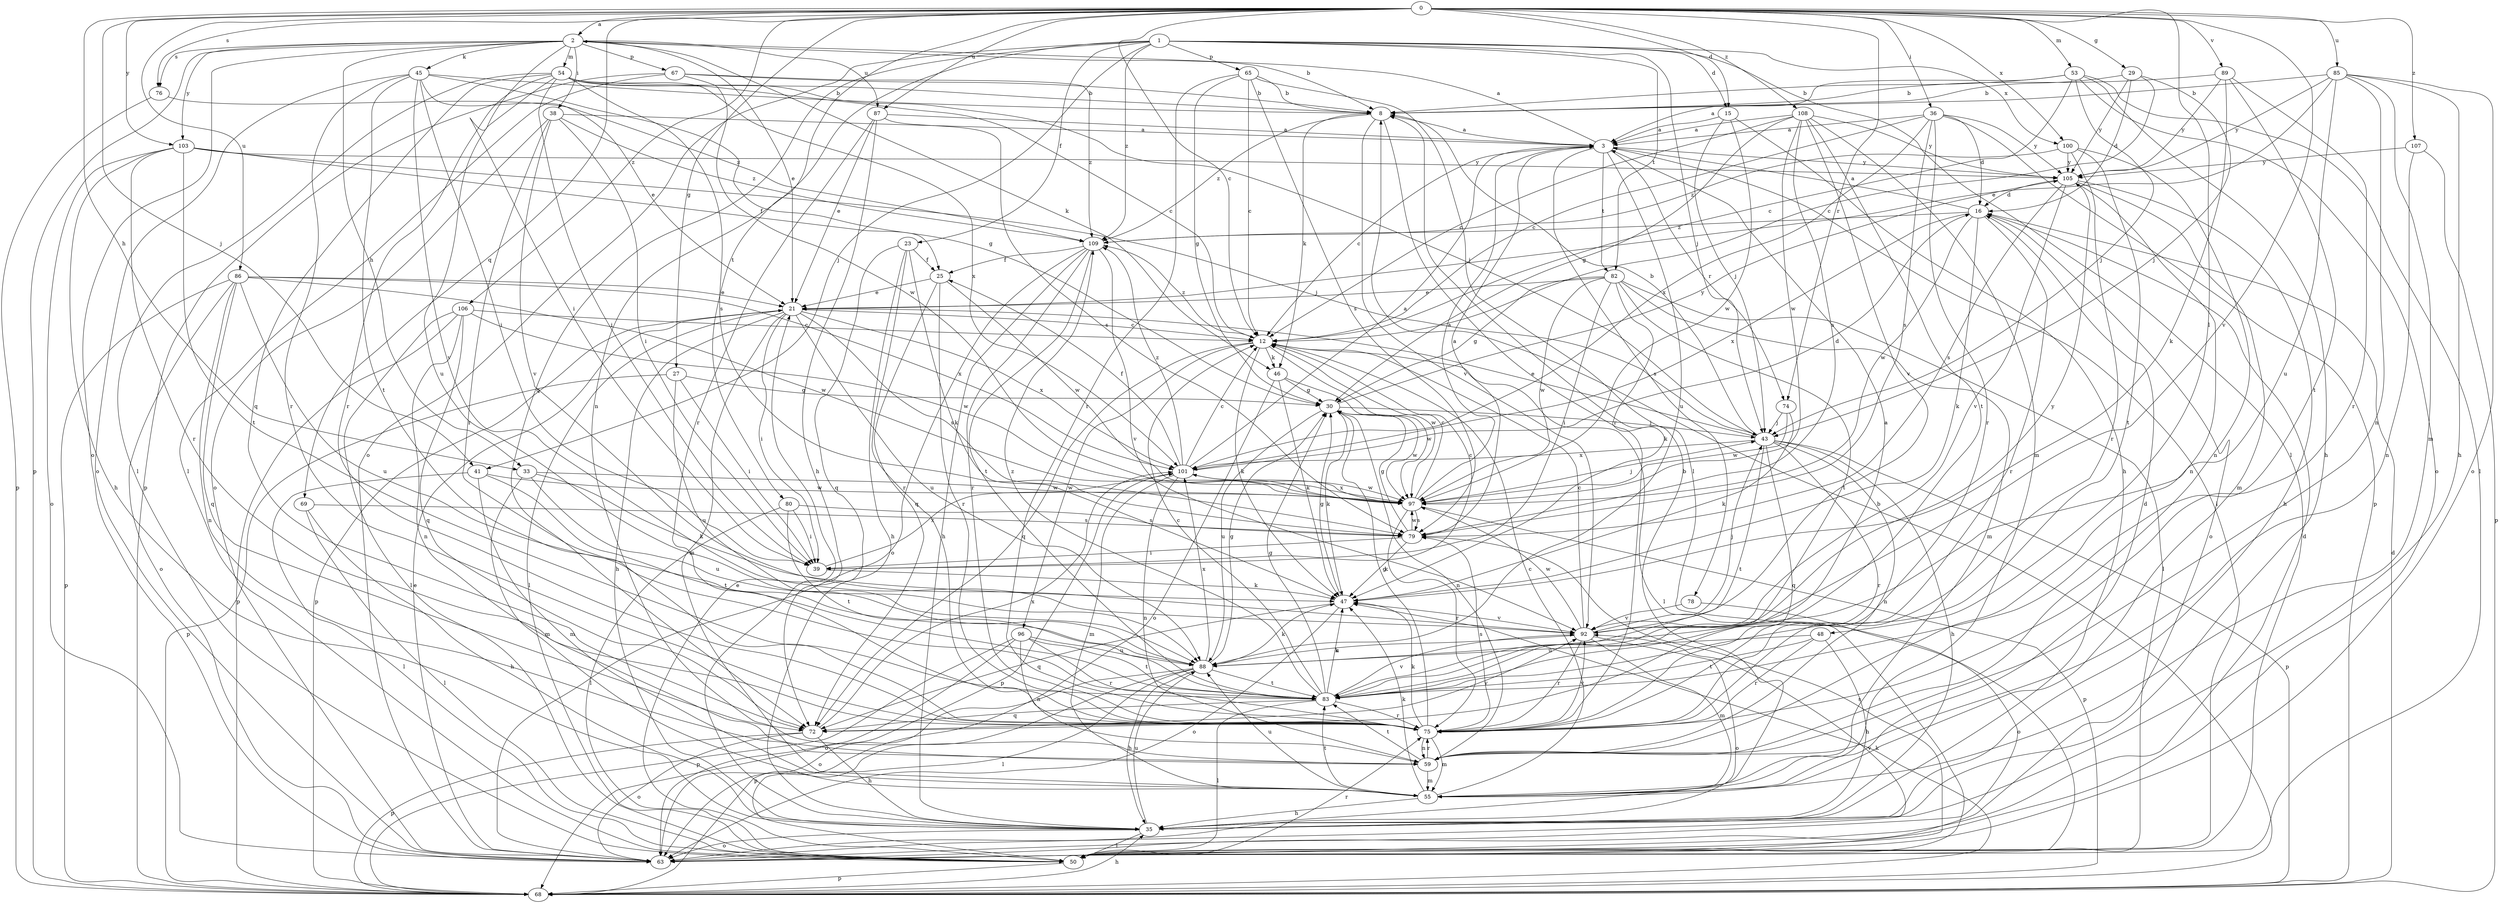 strict digraph  {
0;
1;
2;
3;
8;
12;
15;
16;
21;
23;
25;
27;
29;
30;
33;
35;
36;
38;
39;
41;
43;
45;
46;
47;
48;
50;
53;
54;
55;
59;
63;
65;
67;
68;
69;
72;
74;
75;
76;
78;
79;
80;
82;
83;
85;
86;
87;
88;
89;
92;
96;
97;
100;
101;
103;
105;
106;
107;
108;
109;
0 -> 2  [label=a];
0 -> 12  [label=c];
0 -> 15  [label=d];
0 -> 27  [label=g];
0 -> 29  [label=g];
0 -> 33  [label=h];
0 -> 36  [label=i];
0 -> 41  [label=j];
0 -> 48  [label=l];
0 -> 53  [label=m];
0 -> 69  [label=q];
0 -> 74  [label=r];
0 -> 76  [label=s];
0 -> 80  [label=t];
0 -> 85  [label=u];
0 -> 86  [label=u];
0 -> 87  [label=u];
0 -> 89  [label=v];
0 -> 92  [label=v];
0 -> 100  [label=x];
0 -> 103  [label=y];
0 -> 106  [label=z];
0 -> 107  [label=z];
0 -> 108  [label=z];
1 -> 15  [label=d];
1 -> 23  [label=f];
1 -> 41  [label=j];
1 -> 43  [label=j];
1 -> 50  [label=l];
1 -> 59  [label=n];
1 -> 63  [label=o];
1 -> 65  [label=p];
1 -> 72  [label=q];
1 -> 82  [label=t];
1 -> 100  [label=x];
1 -> 109  [label=z];
2 -> 8  [label=b];
2 -> 21  [label=e];
2 -> 33  [label=h];
2 -> 38  [label=i];
2 -> 39  [label=i];
2 -> 45  [label=k];
2 -> 46  [label=k];
2 -> 54  [label=m];
2 -> 63  [label=o];
2 -> 67  [label=p];
2 -> 68  [label=p];
2 -> 76  [label=s];
2 -> 87  [label=u];
2 -> 103  [label=y];
3 -> 2  [label=a];
3 -> 12  [label=c];
3 -> 50  [label=l];
3 -> 74  [label=r];
3 -> 78  [label=s];
3 -> 82  [label=t];
3 -> 88  [label=u];
3 -> 105  [label=y];
8 -> 3  [label=a];
8 -> 46  [label=k];
8 -> 75  [label=r];
8 -> 92  [label=v];
8 -> 109  [label=z];
12 -> 46  [label=k];
12 -> 47  [label=k];
12 -> 50  [label=l];
12 -> 72  [label=q];
12 -> 96  [label=w];
12 -> 97  [label=w];
12 -> 109  [label=z];
15 -> 3  [label=a];
15 -> 35  [label=h];
15 -> 43  [label=j];
15 -> 97  [label=w];
16 -> 3  [label=a];
16 -> 47  [label=k];
16 -> 63  [label=o];
16 -> 75  [label=r];
16 -> 97  [label=w];
16 -> 101  [label=x];
16 -> 109  [label=z];
21 -> 12  [label=c];
21 -> 35  [label=h];
21 -> 39  [label=i];
21 -> 50  [label=l];
21 -> 55  [label=m];
21 -> 68  [label=p];
21 -> 79  [label=s];
21 -> 88  [label=u];
21 -> 101  [label=x];
23 -> 25  [label=f];
23 -> 35  [label=h];
23 -> 47  [label=k];
23 -> 72  [label=q];
23 -> 75  [label=r];
25 -> 21  [label=e];
25 -> 72  [label=q];
25 -> 75  [label=r];
25 -> 97  [label=w];
27 -> 30  [label=g];
27 -> 39  [label=i];
27 -> 68  [label=p];
27 -> 88  [label=u];
29 -> 8  [label=b];
29 -> 12  [label=c];
29 -> 16  [label=d];
29 -> 43  [label=j];
29 -> 105  [label=y];
30 -> 43  [label=j];
30 -> 47  [label=k];
30 -> 59  [label=n];
30 -> 88  [label=u];
30 -> 97  [label=w];
30 -> 105  [label=y];
33 -> 47  [label=k];
33 -> 55  [label=m];
33 -> 88  [label=u];
33 -> 97  [label=w];
35 -> 8  [label=b];
35 -> 50  [label=l];
35 -> 63  [label=o];
35 -> 88  [label=u];
36 -> 3  [label=a];
36 -> 12  [label=c];
36 -> 16  [label=d];
36 -> 68  [label=p];
36 -> 75  [label=r];
36 -> 79  [label=s];
36 -> 101  [label=x];
36 -> 105  [label=y];
38 -> 3  [label=a];
38 -> 39  [label=i];
38 -> 63  [label=o];
38 -> 75  [label=r];
38 -> 92  [label=v];
38 -> 109  [label=z];
39 -> 12  [label=c];
39 -> 47  [label=k];
39 -> 101  [label=x];
41 -> 50  [label=l];
41 -> 55  [label=m];
41 -> 83  [label=t];
41 -> 97  [label=w];
43 -> 8  [label=b];
43 -> 21  [label=e];
43 -> 35  [label=h];
43 -> 59  [label=n];
43 -> 68  [label=p];
43 -> 72  [label=q];
43 -> 75  [label=r];
43 -> 83  [label=t];
43 -> 101  [label=x];
45 -> 8  [label=b];
45 -> 21  [label=e];
45 -> 30  [label=g];
45 -> 39  [label=i];
45 -> 63  [label=o];
45 -> 75  [label=r];
45 -> 83  [label=t];
45 -> 92  [label=v];
46 -> 30  [label=g];
46 -> 47  [label=k];
46 -> 63  [label=o];
46 -> 97  [label=w];
47 -> 30  [label=g];
47 -> 63  [label=o];
47 -> 72  [label=q];
47 -> 92  [label=v];
48 -> 35  [label=h];
48 -> 75  [label=r];
48 -> 83  [label=t];
48 -> 88  [label=u];
50 -> 21  [label=e];
50 -> 68  [label=p];
50 -> 75  [label=r];
50 -> 79  [label=s];
53 -> 3  [label=a];
53 -> 8  [label=b];
53 -> 12  [label=c];
53 -> 35  [label=h];
53 -> 43  [label=j];
53 -> 50  [label=l];
53 -> 63  [label=o];
54 -> 8  [label=b];
54 -> 12  [label=c];
54 -> 39  [label=i];
54 -> 43  [label=j];
54 -> 50  [label=l];
54 -> 72  [label=q];
54 -> 75  [label=r];
54 -> 79  [label=s];
54 -> 88  [label=u];
54 -> 101  [label=x];
55 -> 12  [label=c];
55 -> 16  [label=d];
55 -> 35  [label=h];
55 -> 47  [label=k];
55 -> 83  [label=t];
55 -> 88  [label=u];
59 -> 55  [label=m];
59 -> 75  [label=r];
59 -> 83  [label=t];
63 -> 16  [label=d];
63 -> 21  [label=e];
63 -> 92  [label=v];
65 -> 8  [label=b];
65 -> 12  [label=c];
65 -> 30  [label=g];
65 -> 50  [label=l];
65 -> 75  [label=r];
65 -> 79  [label=s];
67 -> 8  [label=b];
67 -> 50  [label=l];
67 -> 68  [label=p];
67 -> 97  [label=w];
67 -> 109  [label=z];
68 -> 8  [label=b];
68 -> 16  [label=d];
68 -> 35  [label=h];
68 -> 47  [label=k];
69 -> 35  [label=h];
69 -> 50  [label=l];
69 -> 79  [label=s];
72 -> 35  [label=h];
72 -> 63  [label=o];
72 -> 68  [label=p];
72 -> 92  [label=v];
72 -> 101  [label=x];
74 -> 43  [label=j];
74 -> 47  [label=k];
74 -> 97  [label=w];
75 -> 30  [label=g];
75 -> 47  [label=k];
75 -> 55  [label=m];
75 -> 59  [label=n];
75 -> 79  [label=s];
75 -> 92  [label=v];
76 -> 68  [label=p];
76 -> 109  [label=z];
78 -> 63  [label=o];
78 -> 92  [label=v];
79 -> 3  [label=a];
79 -> 30  [label=g];
79 -> 39  [label=i];
79 -> 47  [label=k];
79 -> 97  [label=w];
80 -> 39  [label=i];
80 -> 50  [label=l];
80 -> 79  [label=s];
80 -> 83  [label=t];
82 -> 21  [label=e];
82 -> 30  [label=g];
82 -> 39  [label=i];
82 -> 47  [label=k];
82 -> 50  [label=l];
82 -> 55  [label=m];
82 -> 83  [label=t];
82 -> 97  [label=w];
83 -> 3  [label=a];
83 -> 12  [label=c];
83 -> 30  [label=g];
83 -> 47  [label=k];
83 -> 50  [label=l];
83 -> 72  [label=q];
83 -> 75  [label=r];
83 -> 92  [label=v];
83 -> 109  [label=z];
85 -> 8  [label=b];
85 -> 21  [label=e];
85 -> 35  [label=h];
85 -> 55  [label=m];
85 -> 59  [label=n];
85 -> 63  [label=o];
85 -> 88  [label=u];
85 -> 105  [label=y];
86 -> 21  [label=e];
86 -> 59  [label=n];
86 -> 63  [label=o];
86 -> 68  [label=p];
86 -> 72  [label=q];
86 -> 88  [label=u];
86 -> 97  [label=w];
86 -> 101  [label=x];
87 -> 3  [label=a];
87 -> 21  [label=e];
87 -> 35  [label=h];
87 -> 75  [label=r];
87 -> 79  [label=s];
88 -> 30  [label=g];
88 -> 35  [label=h];
88 -> 47  [label=k];
88 -> 50  [label=l];
88 -> 63  [label=o];
88 -> 68  [label=p];
88 -> 83  [label=t];
88 -> 101  [label=x];
89 -> 8  [label=b];
89 -> 47  [label=k];
89 -> 75  [label=r];
89 -> 83  [label=t];
89 -> 105  [label=y];
92 -> 12  [label=c];
92 -> 43  [label=j];
92 -> 55  [label=m];
92 -> 63  [label=o];
92 -> 75  [label=r];
92 -> 88  [label=u];
92 -> 97  [label=w];
92 -> 105  [label=y];
96 -> 59  [label=n];
96 -> 63  [label=o];
96 -> 68  [label=p];
96 -> 75  [label=r];
96 -> 83  [label=t];
96 -> 88  [label=u];
97 -> 3  [label=a];
97 -> 12  [label=c];
97 -> 43  [label=j];
97 -> 68  [label=p];
97 -> 75  [label=r];
97 -> 79  [label=s];
97 -> 101  [label=x];
100 -> 59  [label=n];
100 -> 75  [label=r];
100 -> 83  [label=t];
100 -> 105  [label=y];
100 -> 109  [label=z];
101 -> 3  [label=a];
101 -> 12  [label=c];
101 -> 16  [label=d];
101 -> 25  [label=f];
101 -> 55  [label=m];
101 -> 59  [label=n];
101 -> 68  [label=p];
101 -> 97  [label=w];
101 -> 109  [label=z];
103 -> 25  [label=f];
103 -> 35  [label=h];
103 -> 43  [label=j];
103 -> 63  [label=o];
103 -> 75  [label=r];
103 -> 83  [label=t];
103 -> 105  [label=y];
105 -> 16  [label=d];
105 -> 35  [label=h];
105 -> 55  [label=m];
105 -> 59  [label=n];
105 -> 79  [label=s];
105 -> 92  [label=v];
106 -> 12  [label=c];
106 -> 50  [label=l];
106 -> 59  [label=n];
106 -> 68  [label=p];
106 -> 72  [label=q];
106 -> 97  [label=w];
107 -> 59  [label=n];
107 -> 68  [label=p];
107 -> 105  [label=y];
108 -> 3  [label=a];
108 -> 12  [label=c];
108 -> 30  [label=g];
108 -> 55  [label=m];
108 -> 79  [label=s];
108 -> 83  [label=t];
108 -> 92  [label=v];
108 -> 97  [label=w];
108 -> 105  [label=y];
109 -> 25  [label=f];
109 -> 35  [label=h];
109 -> 63  [label=o];
109 -> 75  [label=r];
109 -> 83  [label=t];
109 -> 92  [label=v];
}
